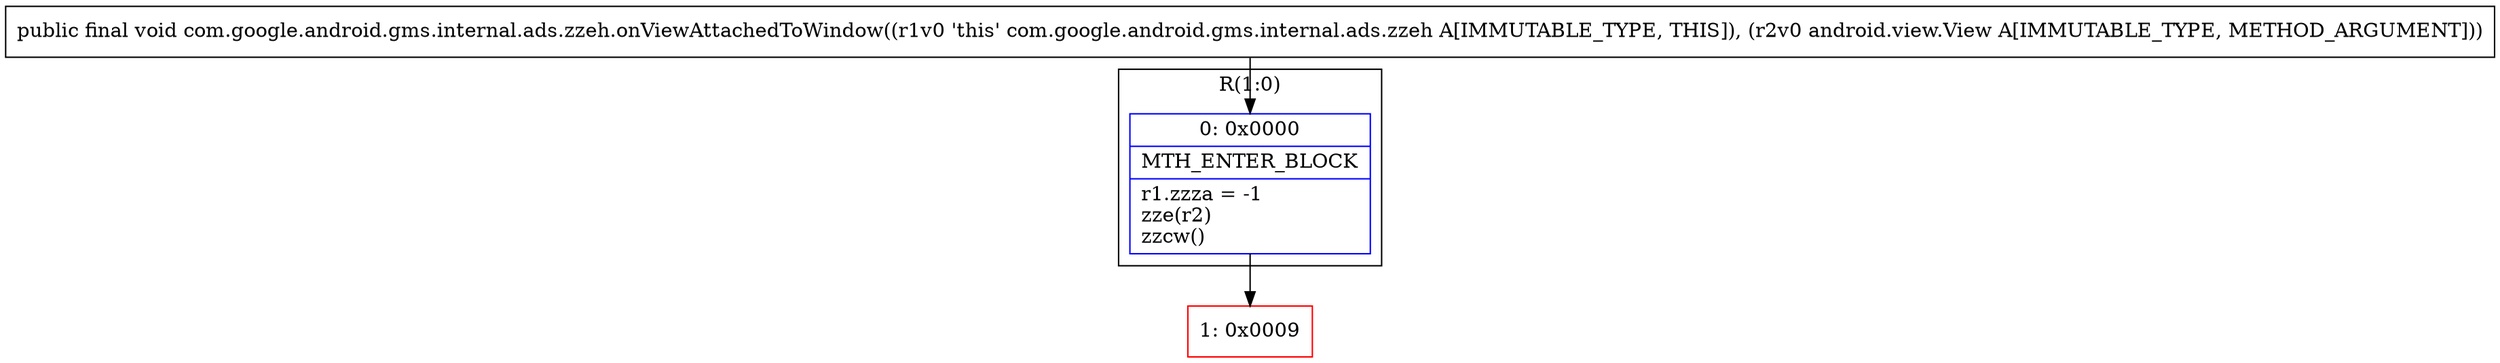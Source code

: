 digraph "CFG forcom.google.android.gms.internal.ads.zzeh.onViewAttachedToWindow(Landroid\/view\/View;)V" {
subgraph cluster_Region_707209586 {
label = "R(1:0)";
node [shape=record,color=blue];
Node_0 [shape=record,label="{0\:\ 0x0000|MTH_ENTER_BLOCK\l|r1.zzza = \-1\lzze(r2)\lzzcw()\l}"];
}
Node_1 [shape=record,color=red,label="{1\:\ 0x0009}"];
MethodNode[shape=record,label="{public final void com.google.android.gms.internal.ads.zzeh.onViewAttachedToWindow((r1v0 'this' com.google.android.gms.internal.ads.zzeh A[IMMUTABLE_TYPE, THIS]), (r2v0 android.view.View A[IMMUTABLE_TYPE, METHOD_ARGUMENT])) }"];
MethodNode -> Node_0;
Node_0 -> Node_1;
}


